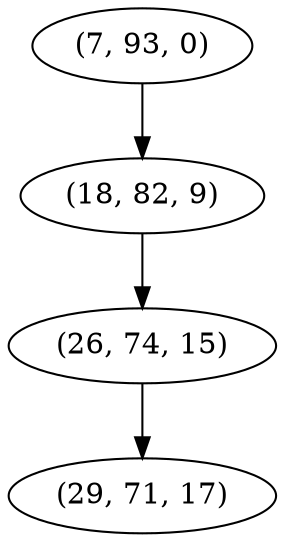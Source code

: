 digraph tree {
    "(7, 93, 0)";
    "(18, 82, 9)";
    "(26, 74, 15)";
    "(29, 71, 17)";
    "(7, 93, 0)" -> "(18, 82, 9)";
    "(18, 82, 9)" -> "(26, 74, 15)";
    "(26, 74, 15)" -> "(29, 71, 17)";
}
